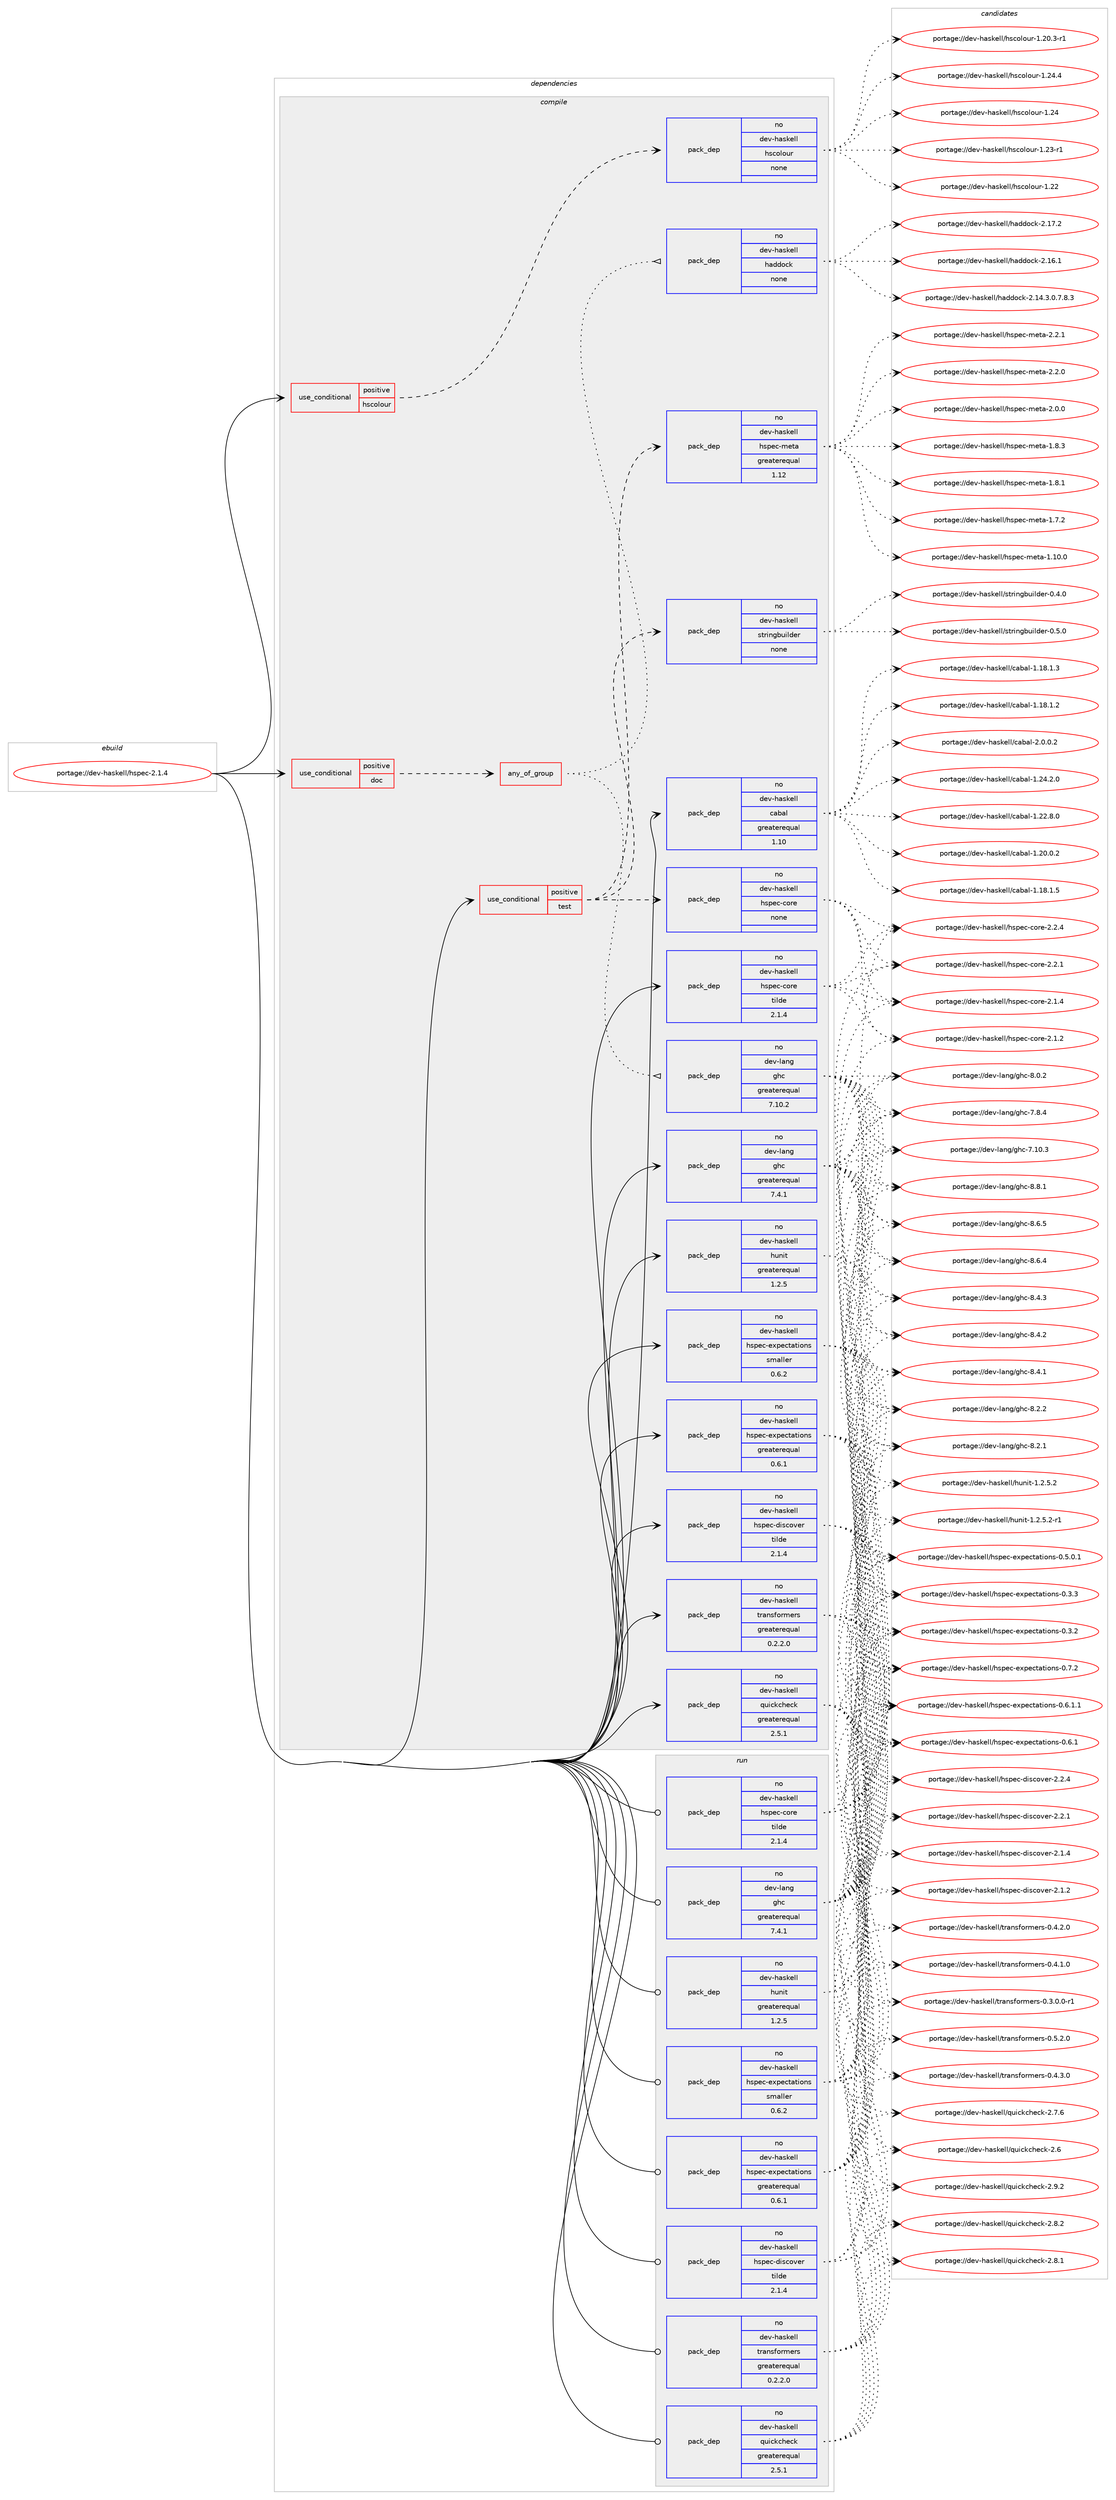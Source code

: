 digraph prolog {

# *************
# Graph options
# *************

newrank=true;
concentrate=true;
compound=true;
graph [rankdir=LR,fontname=Helvetica,fontsize=10,ranksep=1.5];#, ranksep=2.5, nodesep=0.2];
edge  [arrowhead=vee];
node  [fontname=Helvetica,fontsize=10];

# **********
# The ebuild
# **********

subgraph cluster_leftcol {
color=gray;
label=<<i>ebuild</i>>;
id [label="portage://dev-haskell/hspec-2.1.4", color=red, width=4, href="../dev-haskell/hspec-2.1.4.svg"];
}

# ****************
# The dependencies
# ****************

subgraph cluster_midcol {
color=gray;
label=<<i>dependencies</i>>;
subgraph cluster_compile {
fillcolor="#eeeeee";
style=filled;
label=<<i>compile</i>>;
subgraph cond133394 {
dependency558023 [label=<<TABLE BORDER="0" CELLBORDER="1" CELLSPACING="0" CELLPADDING="4"><TR><TD ROWSPAN="3" CELLPADDING="10">use_conditional</TD></TR><TR><TD>positive</TD></TR><TR><TD>doc</TD></TR></TABLE>>, shape=none, color=red];
subgraph any6266 {
dependency558024 [label=<<TABLE BORDER="0" CELLBORDER="1" CELLSPACING="0" CELLPADDING="4"><TR><TD CELLPADDING="10">any_of_group</TD></TR></TABLE>>, shape=none, color=red];subgraph pack418126 {
dependency558025 [label=<<TABLE BORDER="0" CELLBORDER="1" CELLSPACING="0" CELLPADDING="4" WIDTH="220"><TR><TD ROWSPAN="6" CELLPADDING="30">pack_dep</TD></TR><TR><TD WIDTH="110">no</TD></TR><TR><TD>dev-haskell</TD></TR><TR><TD>haddock</TD></TR><TR><TD>none</TD></TR><TR><TD></TD></TR></TABLE>>, shape=none, color=blue];
}
dependency558024:e -> dependency558025:w [weight=20,style="dotted",arrowhead="oinv"];
subgraph pack418127 {
dependency558026 [label=<<TABLE BORDER="0" CELLBORDER="1" CELLSPACING="0" CELLPADDING="4" WIDTH="220"><TR><TD ROWSPAN="6" CELLPADDING="30">pack_dep</TD></TR><TR><TD WIDTH="110">no</TD></TR><TR><TD>dev-lang</TD></TR><TR><TD>ghc</TD></TR><TR><TD>greaterequal</TD></TR><TR><TD>7.10.2</TD></TR></TABLE>>, shape=none, color=blue];
}
dependency558024:e -> dependency558026:w [weight=20,style="dotted",arrowhead="oinv"];
}
dependency558023:e -> dependency558024:w [weight=20,style="dashed",arrowhead="vee"];
}
id:e -> dependency558023:w [weight=20,style="solid",arrowhead="vee"];
subgraph cond133395 {
dependency558027 [label=<<TABLE BORDER="0" CELLBORDER="1" CELLSPACING="0" CELLPADDING="4"><TR><TD ROWSPAN="3" CELLPADDING="10">use_conditional</TD></TR><TR><TD>positive</TD></TR><TR><TD>hscolour</TD></TR></TABLE>>, shape=none, color=red];
subgraph pack418128 {
dependency558028 [label=<<TABLE BORDER="0" CELLBORDER="1" CELLSPACING="0" CELLPADDING="4" WIDTH="220"><TR><TD ROWSPAN="6" CELLPADDING="30">pack_dep</TD></TR><TR><TD WIDTH="110">no</TD></TR><TR><TD>dev-haskell</TD></TR><TR><TD>hscolour</TD></TR><TR><TD>none</TD></TR><TR><TD></TD></TR></TABLE>>, shape=none, color=blue];
}
dependency558027:e -> dependency558028:w [weight=20,style="dashed",arrowhead="vee"];
}
id:e -> dependency558027:w [weight=20,style="solid",arrowhead="vee"];
subgraph cond133396 {
dependency558029 [label=<<TABLE BORDER="0" CELLBORDER="1" CELLSPACING="0" CELLPADDING="4"><TR><TD ROWSPAN="3" CELLPADDING="10">use_conditional</TD></TR><TR><TD>positive</TD></TR><TR><TD>test</TD></TR></TABLE>>, shape=none, color=red];
subgraph pack418129 {
dependency558030 [label=<<TABLE BORDER="0" CELLBORDER="1" CELLSPACING="0" CELLPADDING="4" WIDTH="220"><TR><TD ROWSPAN="6" CELLPADDING="30">pack_dep</TD></TR><TR><TD WIDTH="110">no</TD></TR><TR><TD>dev-haskell</TD></TR><TR><TD>hspec-core</TD></TR><TR><TD>none</TD></TR><TR><TD></TD></TR></TABLE>>, shape=none, color=blue];
}
dependency558029:e -> dependency558030:w [weight=20,style="dashed",arrowhead="vee"];
subgraph pack418130 {
dependency558031 [label=<<TABLE BORDER="0" CELLBORDER="1" CELLSPACING="0" CELLPADDING="4" WIDTH="220"><TR><TD ROWSPAN="6" CELLPADDING="30">pack_dep</TD></TR><TR><TD WIDTH="110">no</TD></TR><TR><TD>dev-haskell</TD></TR><TR><TD>hspec-meta</TD></TR><TR><TD>greaterequal</TD></TR><TR><TD>1.12</TD></TR></TABLE>>, shape=none, color=blue];
}
dependency558029:e -> dependency558031:w [weight=20,style="dashed",arrowhead="vee"];
subgraph pack418131 {
dependency558032 [label=<<TABLE BORDER="0" CELLBORDER="1" CELLSPACING="0" CELLPADDING="4" WIDTH="220"><TR><TD ROWSPAN="6" CELLPADDING="30">pack_dep</TD></TR><TR><TD WIDTH="110">no</TD></TR><TR><TD>dev-haskell</TD></TR><TR><TD>stringbuilder</TD></TR><TR><TD>none</TD></TR><TR><TD></TD></TR></TABLE>>, shape=none, color=blue];
}
dependency558029:e -> dependency558032:w [weight=20,style="dashed",arrowhead="vee"];
}
id:e -> dependency558029:w [weight=20,style="solid",arrowhead="vee"];
subgraph pack418132 {
dependency558033 [label=<<TABLE BORDER="0" CELLBORDER="1" CELLSPACING="0" CELLPADDING="4" WIDTH="220"><TR><TD ROWSPAN="6" CELLPADDING="30">pack_dep</TD></TR><TR><TD WIDTH="110">no</TD></TR><TR><TD>dev-haskell</TD></TR><TR><TD>cabal</TD></TR><TR><TD>greaterequal</TD></TR><TR><TD>1.10</TD></TR></TABLE>>, shape=none, color=blue];
}
id:e -> dependency558033:w [weight=20,style="solid",arrowhead="vee"];
subgraph pack418133 {
dependency558034 [label=<<TABLE BORDER="0" CELLBORDER="1" CELLSPACING="0" CELLPADDING="4" WIDTH="220"><TR><TD ROWSPAN="6" CELLPADDING="30">pack_dep</TD></TR><TR><TD WIDTH="110">no</TD></TR><TR><TD>dev-haskell</TD></TR><TR><TD>hspec-core</TD></TR><TR><TD>tilde</TD></TR><TR><TD>2.1.4</TD></TR></TABLE>>, shape=none, color=blue];
}
id:e -> dependency558034:w [weight=20,style="solid",arrowhead="vee"];
subgraph pack418134 {
dependency558035 [label=<<TABLE BORDER="0" CELLBORDER="1" CELLSPACING="0" CELLPADDING="4" WIDTH="220"><TR><TD ROWSPAN="6" CELLPADDING="30">pack_dep</TD></TR><TR><TD WIDTH="110">no</TD></TR><TR><TD>dev-haskell</TD></TR><TR><TD>hspec-discover</TD></TR><TR><TD>tilde</TD></TR><TR><TD>2.1.4</TD></TR></TABLE>>, shape=none, color=blue];
}
id:e -> dependency558035:w [weight=20,style="solid",arrowhead="vee"];
subgraph pack418135 {
dependency558036 [label=<<TABLE BORDER="0" CELLBORDER="1" CELLSPACING="0" CELLPADDING="4" WIDTH="220"><TR><TD ROWSPAN="6" CELLPADDING="30">pack_dep</TD></TR><TR><TD WIDTH="110">no</TD></TR><TR><TD>dev-haskell</TD></TR><TR><TD>hspec-expectations</TD></TR><TR><TD>greaterequal</TD></TR><TR><TD>0.6.1</TD></TR></TABLE>>, shape=none, color=blue];
}
id:e -> dependency558036:w [weight=20,style="solid",arrowhead="vee"];
subgraph pack418136 {
dependency558037 [label=<<TABLE BORDER="0" CELLBORDER="1" CELLSPACING="0" CELLPADDING="4" WIDTH="220"><TR><TD ROWSPAN="6" CELLPADDING="30">pack_dep</TD></TR><TR><TD WIDTH="110">no</TD></TR><TR><TD>dev-haskell</TD></TR><TR><TD>hspec-expectations</TD></TR><TR><TD>smaller</TD></TR><TR><TD>0.6.2</TD></TR></TABLE>>, shape=none, color=blue];
}
id:e -> dependency558037:w [weight=20,style="solid",arrowhead="vee"];
subgraph pack418137 {
dependency558038 [label=<<TABLE BORDER="0" CELLBORDER="1" CELLSPACING="0" CELLPADDING="4" WIDTH="220"><TR><TD ROWSPAN="6" CELLPADDING="30">pack_dep</TD></TR><TR><TD WIDTH="110">no</TD></TR><TR><TD>dev-haskell</TD></TR><TR><TD>hunit</TD></TR><TR><TD>greaterequal</TD></TR><TR><TD>1.2.5</TD></TR></TABLE>>, shape=none, color=blue];
}
id:e -> dependency558038:w [weight=20,style="solid",arrowhead="vee"];
subgraph pack418138 {
dependency558039 [label=<<TABLE BORDER="0" CELLBORDER="1" CELLSPACING="0" CELLPADDING="4" WIDTH="220"><TR><TD ROWSPAN="6" CELLPADDING="30">pack_dep</TD></TR><TR><TD WIDTH="110">no</TD></TR><TR><TD>dev-haskell</TD></TR><TR><TD>quickcheck</TD></TR><TR><TD>greaterequal</TD></TR><TR><TD>2.5.1</TD></TR></TABLE>>, shape=none, color=blue];
}
id:e -> dependency558039:w [weight=20,style="solid",arrowhead="vee"];
subgraph pack418139 {
dependency558040 [label=<<TABLE BORDER="0" CELLBORDER="1" CELLSPACING="0" CELLPADDING="4" WIDTH="220"><TR><TD ROWSPAN="6" CELLPADDING="30">pack_dep</TD></TR><TR><TD WIDTH="110">no</TD></TR><TR><TD>dev-haskell</TD></TR><TR><TD>transformers</TD></TR><TR><TD>greaterequal</TD></TR><TR><TD>0.2.2.0</TD></TR></TABLE>>, shape=none, color=blue];
}
id:e -> dependency558040:w [weight=20,style="solid",arrowhead="vee"];
subgraph pack418140 {
dependency558041 [label=<<TABLE BORDER="0" CELLBORDER="1" CELLSPACING="0" CELLPADDING="4" WIDTH="220"><TR><TD ROWSPAN="6" CELLPADDING="30">pack_dep</TD></TR><TR><TD WIDTH="110">no</TD></TR><TR><TD>dev-lang</TD></TR><TR><TD>ghc</TD></TR><TR><TD>greaterequal</TD></TR><TR><TD>7.4.1</TD></TR></TABLE>>, shape=none, color=blue];
}
id:e -> dependency558041:w [weight=20,style="solid",arrowhead="vee"];
}
subgraph cluster_compileandrun {
fillcolor="#eeeeee";
style=filled;
label=<<i>compile and run</i>>;
}
subgraph cluster_run {
fillcolor="#eeeeee";
style=filled;
label=<<i>run</i>>;
subgraph pack418141 {
dependency558042 [label=<<TABLE BORDER="0" CELLBORDER="1" CELLSPACING="0" CELLPADDING="4" WIDTH="220"><TR><TD ROWSPAN="6" CELLPADDING="30">pack_dep</TD></TR><TR><TD WIDTH="110">no</TD></TR><TR><TD>dev-haskell</TD></TR><TR><TD>hspec-core</TD></TR><TR><TD>tilde</TD></TR><TR><TD>2.1.4</TD></TR></TABLE>>, shape=none, color=blue];
}
id:e -> dependency558042:w [weight=20,style="solid",arrowhead="odot"];
subgraph pack418142 {
dependency558043 [label=<<TABLE BORDER="0" CELLBORDER="1" CELLSPACING="0" CELLPADDING="4" WIDTH="220"><TR><TD ROWSPAN="6" CELLPADDING="30">pack_dep</TD></TR><TR><TD WIDTH="110">no</TD></TR><TR><TD>dev-haskell</TD></TR><TR><TD>hspec-discover</TD></TR><TR><TD>tilde</TD></TR><TR><TD>2.1.4</TD></TR></TABLE>>, shape=none, color=blue];
}
id:e -> dependency558043:w [weight=20,style="solid",arrowhead="odot"];
subgraph pack418143 {
dependency558044 [label=<<TABLE BORDER="0" CELLBORDER="1" CELLSPACING="0" CELLPADDING="4" WIDTH="220"><TR><TD ROWSPAN="6" CELLPADDING="30">pack_dep</TD></TR><TR><TD WIDTH="110">no</TD></TR><TR><TD>dev-haskell</TD></TR><TR><TD>hspec-expectations</TD></TR><TR><TD>greaterequal</TD></TR><TR><TD>0.6.1</TD></TR></TABLE>>, shape=none, color=blue];
}
id:e -> dependency558044:w [weight=20,style="solid",arrowhead="odot"];
subgraph pack418144 {
dependency558045 [label=<<TABLE BORDER="0" CELLBORDER="1" CELLSPACING="0" CELLPADDING="4" WIDTH="220"><TR><TD ROWSPAN="6" CELLPADDING="30">pack_dep</TD></TR><TR><TD WIDTH="110">no</TD></TR><TR><TD>dev-haskell</TD></TR><TR><TD>hspec-expectations</TD></TR><TR><TD>smaller</TD></TR><TR><TD>0.6.2</TD></TR></TABLE>>, shape=none, color=blue];
}
id:e -> dependency558045:w [weight=20,style="solid",arrowhead="odot"];
subgraph pack418145 {
dependency558046 [label=<<TABLE BORDER="0" CELLBORDER="1" CELLSPACING="0" CELLPADDING="4" WIDTH="220"><TR><TD ROWSPAN="6" CELLPADDING="30">pack_dep</TD></TR><TR><TD WIDTH="110">no</TD></TR><TR><TD>dev-haskell</TD></TR><TR><TD>hunit</TD></TR><TR><TD>greaterequal</TD></TR><TR><TD>1.2.5</TD></TR></TABLE>>, shape=none, color=blue];
}
id:e -> dependency558046:w [weight=20,style="solid",arrowhead="odot"];
subgraph pack418146 {
dependency558047 [label=<<TABLE BORDER="0" CELLBORDER="1" CELLSPACING="0" CELLPADDING="4" WIDTH="220"><TR><TD ROWSPAN="6" CELLPADDING="30">pack_dep</TD></TR><TR><TD WIDTH="110">no</TD></TR><TR><TD>dev-haskell</TD></TR><TR><TD>quickcheck</TD></TR><TR><TD>greaterequal</TD></TR><TR><TD>2.5.1</TD></TR></TABLE>>, shape=none, color=blue];
}
id:e -> dependency558047:w [weight=20,style="solid",arrowhead="odot"];
subgraph pack418147 {
dependency558048 [label=<<TABLE BORDER="0" CELLBORDER="1" CELLSPACING="0" CELLPADDING="4" WIDTH="220"><TR><TD ROWSPAN="6" CELLPADDING="30">pack_dep</TD></TR><TR><TD WIDTH="110">no</TD></TR><TR><TD>dev-haskell</TD></TR><TR><TD>transformers</TD></TR><TR><TD>greaterequal</TD></TR><TR><TD>0.2.2.0</TD></TR></TABLE>>, shape=none, color=blue];
}
id:e -> dependency558048:w [weight=20,style="solid",arrowhead="odot"];
subgraph pack418148 {
dependency558049 [label=<<TABLE BORDER="0" CELLBORDER="1" CELLSPACING="0" CELLPADDING="4" WIDTH="220"><TR><TD ROWSPAN="6" CELLPADDING="30">pack_dep</TD></TR><TR><TD WIDTH="110">no</TD></TR><TR><TD>dev-lang</TD></TR><TR><TD>ghc</TD></TR><TR><TD>greaterequal</TD></TR><TR><TD>7.4.1</TD></TR></TABLE>>, shape=none, color=blue];
}
id:e -> dependency558049:w [weight=20,style="solid",arrowhead="odot"];
}
}

# **************
# The candidates
# **************

subgraph cluster_choices {
rank=same;
color=gray;
label=<<i>candidates</i>>;

subgraph choice418126 {
color=black;
nodesep=1;
choice100101118451049711510710110810847104971001001119910745504649554650 [label="portage://dev-haskell/haddock-2.17.2", color=red, width=4,href="../dev-haskell/haddock-2.17.2.svg"];
choice100101118451049711510710110810847104971001001119910745504649544649 [label="portage://dev-haskell/haddock-2.16.1", color=red, width=4,href="../dev-haskell/haddock-2.16.1.svg"];
choice1001011184510497115107101108108471049710010011199107455046495246514648465546564651 [label="portage://dev-haskell/haddock-2.14.3.0.7.8.3", color=red, width=4,href="../dev-haskell/haddock-2.14.3.0.7.8.3.svg"];
dependency558025:e -> choice100101118451049711510710110810847104971001001119910745504649554650:w [style=dotted,weight="100"];
dependency558025:e -> choice100101118451049711510710110810847104971001001119910745504649544649:w [style=dotted,weight="100"];
dependency558025:e -> choice1001011184510497115107101108108471049710010011199107455046495246514648465546564651:w [style=dotted,weight="100"];
}
subgraph choice418127 {
color=black;
nodesep=1;
choice10010111845108971101034710310499455646564649 [label="portage://dev-lang/ghc-8.8.1", color=red, width=4,href="../dev-lang/ghc-8.8.1.svg"];
choice10010111845108971101034710310499455646544653 [label="portage://dev-lang/ghc-8.6.5", color=red, width=4,href="../dev-lang/ghc-8.6.5.svg"];
choice10010111845108971101034710310499455646544652 [label="portage://dev-lang/ghc-8.6.4", color=red, width=4,href="../dev-lang/ghc-8.6.4.svg"];
choice10010111845108971101034710310499455646524651 [label="portage://dev-lang/ghc-8.4.3", color=red, width=4,href="../dev-lang/ghc-8.4.3.svg"];
choice10010111845108971101034710310499455646524650 [label="portage://dev-lang/ghc-8.4.2", color=red, width=4,href="../dev-lang/ghc-8.4.2.svg"];
choice10010111845108971101034710310499455646524649 [label="portage://dev-lang/ghc-8.4.1", color=red, width=4,href="../dev-lang/ghc-8.4.1.svg"];
choice10010111845108971101034710310499455646504650 [label="portage://dev-lang/ghc-8.2.2", color=red, width=4,href="../dev-lang/ghc-8.2.2.svg"];
choice10010111845108971101034710310499455646504649 [label="portage://dev-lang/ghc-8.2.1", color=red, width=4,href="../dev-lang/ghc-8.2.1.svg"];
choice10010111845108971101034710310499455646484650 [label="portage://dev-lang/ghc-8.0.2", color=red, width=4,href="../dev-lang/ghc-8.0.2.svg"];
choice10010111845108971101034710310499455546564652 [label="portage://dev-lang/ghc-7.8.4", color=red, width=4,href="../dev-lang/ghc-7.8.4.svg"];
choice1001011184510897110103471031049945554649484651 [label="portage://dev-lang/ghc-7.10.3", color=red, width=4,href="../dev-lang/ghc-7.10.3.svg"];
dependency558026:e -> choice10010111845108971101034710310499455646564649:w [style=dotted,weight="100"];
dependency558026:e -> choice10010111845108971101034710310499455646544653:w [style=dotted,weight="100"];
dependency558026:e -> choice10010111845108971101034710310499455646544652:w [style=dotted,weight="100"];
dependency558026:e -> choice10010111845108971101034710310499455646524651:w [style=dotted,weight="100"];
dependency558026:e -> choice10010111845108971101034710310499455646524650:w [style=dotted,weight="100"];
dependency558026:e -> choice10010111845108971101034710310499455646524649:w [style=dotted,weight="100"];
dependency558026:e -> choice10010111845108971101034710310499455646504650:w [style=dotted,weight="100"];
dependency558026:e -> choice10010111845108971101034710310499455646504649:w [style=dotted,weight="100"];
dependency558026:e -> choice10010111845108971101034710310499455646484650:w [style=dotted,weight="100"];
dependency558026:e -> choice10010111845108971101034710310499455546564652:w [style=dotted,weight="100"];
dependency558026:e -> choice1001011184510897110103471031049945554649484651:w [style=dotted,weight="100"];
}
subgraph choice418128 {
color=black;
nodesep=1;
choice1001011184510497115107101108108471041159911110811111711445494650524652 [label="portage://dev-haskell/hscolour-1.24.4", color=red, width=4,href="../dev-haskell/hscolour-1.24.4.svg"];
choice100101118451049711510710110810847104115991111081111171144549465052 [label="portage://dev-haskell/hscolour-1.24", color=red, width=4,href="../dev-haskell/hscolour-1.24.svg"];
choice1001011184510497115107101108108471041159911110811111711445494650514511449 [label="portage://dev-haskell/hscolour-1.23-r1", color=red, width=4,href="../dev-haskell/hscolour-1.23-r1.svg"];
choice100101118451049711510710110810847104115991111081111171144549465050 [label="portage://dev-haskell/hscolour-1.22", color=red, width=4,href="../dev-haskell/hscolour-1.22.svg"];
choice10010111845104971151071011081084710411599111108111117114454946504846514511449 [label="portage://dev-haskell/hscolour-1.20.3-r1", color=red, width=4,href="../dev-haskell/hscolour-1.20.3-r1.svg"];
dependency558028:e -> choice1001011184510497115107101108108471041159911110811111711445494650524652:w [style=dotted,weight="100"];
dependency558028:e -> choice100101118451049711510710110810847104115991111081111171144549465052:w [style=dotted,weight="100"];
dependency558028:e -> choice1001011184510497115107101108108471041159911110811111711445494650514511449:w [style=dotted,weight="100"];
dependency558028:e -> choice100101118451049711510710110810847104115991111081111171144549465050:w [style=dotted,weight="100"];
dependency558028:e -> choice10010111845104971151071011081084710411599111108111117114454946504846514511449:w [style=dotted,weight="100"];
}
subgraph choice418129 {
color=black;
nodesep=1;
choice100101118451049711510710110810847104115112101994599111114101455046504652 [label="portage://dev-haskell/hspec-core-2.2.4", color=red, width=4,href="../dev-haskell/hspec-core-2.2.4.svg"];
choice100101118451049711510710110810847104115112101994599111114101455046504649 [label="portage://dev-haskell/hspec-core-2.2.1", color=red, width=4,href="../dev-haskell/hspec-core-2.2.1.svg"];
choice100101118451049711510710110810847104115112101994599111114101455046494652 [label="portage://dev-haskell/hspec-core-2.1.4", color=red, width=4,href="../dev-haskell/hspec-core-2.1.4.svg"];
choice100101118451049711510710110810847104115112101994599111114101455046494650 [label="portage://dev-haskell/hspec-core-2.1.2", color=red, width=4,href="../dev-haskell/hspec-core-2.1.2.svg"];
dependency558030:e -> choice100101118451049711510710110810847104115112101994599111114101455046504652:w [style=dotted,weight="100"];
dependency558030:e -> choice100101118451049711510710110810847104115112101994599111114101455046504649:w [style=dotted,weight="100"];
dependency558030:e -> choice100101118451049711510710110810847104115112101994599111114101455046494652:w [style=dotted,weight="100"];
dependency558030:e -> choice100101118451049711510710110810847104115112101994599111114101455046494650:w [style=dotted,weight="100"];
}
subgraph choice418130 {
color=black;
nodesep=1;
choice100101118451049711510710110810847104115112101994510910111697455046504649 [label="portage://dev-haskell/hspec-meta-2.2.1", color=red, width=4,href="../dev-haskell/hspec-meta-2.2.1.svg"];
choice100101118451049711510710110810847104115112101994510910111697455046504648 [label="portage://dev-haskell/hspec-meta-2.2.0", color=red, width=4,href="../dev-haskell/hspec-meta-2.2.0.svg"];
choice100101118451049711510710110810847104115112101994510910111697455046484648 [label="portage://dev-haskell/hspec-meta-2.0.0", color=red, width=4,href="../dev-haskell/hspec-meta-2.0.0.svg"];
choice100101118451049711510710110810847104115112101994510910111697454946564651 [label="portage://dev-haskell/hspec-meta-1.8.3", color=red, width=4,href="../dev-haskell/hspec-meta-1.8.3.svg"];
choice100101118451049711510710110810847104115112101994510910111697454946564649 [label="portage://dev-haskell/hspec-meta-1.8.1", color=red, width=4,href="../dev-haskell/hspec-meta-1.8.1.svg"];
choice100101118451049711510710110810847104115112101994510910111697454946554650 [label="portage://dev-haskell/hspec-meta-1.7.2", color=red, width=4,href="../dev-haskell/hspec-meta-1.7.2.svg"];
choice10010111845104971151071011081084710411511210199451091011169745494649484648 [label="portage://dev-haskell/hspec-meta-1.10.0", color=red, width=4,href="../dev-haskell/hspec-meta-1.10.0.svg"];
dependency558031:e -> choice100101118451049711510710110810847104115112101994510910111697455046504649:w [style=dotted,weight="100"];
dependency558031:e -> choice100101118451049711510710110810847104115112101994510910111697455046504648:w [style=dotted,weight="100"];
dependency558031:e -> choice100101118451049711510710110810847104115112101994510910111697455046484648:w [style=dotted,weight="100"];
dependency558031:e -> choice100101118451049711510710110810847104115112101994510910111697454946564651:w [style=dotted,weight="100"];
dependency558031:e -> choice100101118451049711510710110810847104115112101994510910111697454946564649:w [style=dotted,weight="100"];
dependency558031:e -> choice100101118451049711510710110810847104115112101994510910111697454946554650:w [style=dotted,weight="100"];
dependency558031:e -> choice10010111845104971151071011081084710411511210199451091011169745494649484648:w [style=dotted,weight="100"];
}
subgraph choice418131 {
color=black;
nodesep=1;
choice10010111845104971151071011081084711511611410511010398117105108100101114454846534648 [label="portage://dev-haskell/stringbuilder-0.5.0", color=red, width=4,href="../dev-haskell/stringbuilder-0.5.0.svg"];
choice10010111845104971151071011081084711511611410511010398117105108100101114454846524648 [label="portage://dev-haskell/stringbuilder-0.4.0", color=red, width=4,href="../dev-haskell/stringbuilder-0.4.0.svg"];
dependency558032:e -> choice10010111845104971151071011081084711511611410511010398117105108100101114454846534648:w [style=dotted,weight="100"];
dependency558032:e -> choice10010111845104971151071011081084711511611410511010398117105108100101114454846524648:w [style=dotted,weight="100"];
}
subgraph choice418132 {
color=black;
nodesep=1;
choice100101118451049711510710110810847999798971084550464846484650 [label="portage://dev-haskell/cabal-2.0.0.2", color=red, width=4,href="../dev-haskell/cabal-2.0.0.2.svg"];
choice10010111845104971151071011081084799979897108454946505246504648 [label="portage://dev-haskell/cabal-1.24.2.0", color=red, width=4,href="../dev-haskell/cabal-1.24.2.0.svg"];
choice10010111845104971151071011081084799979897108454946505046564648 [label="portage://dev-haskell/cabal-1.22.8.0", color=red, width=4,href="../dev-haskell/cabal-1.22.8.0.svg"];
choice10010111845104971151071011081084799979897108454946504846484650 [label="portage://dev-haskell/cabal-1.20.0.2", color=red, width=4,href="../dev-haskell/cabal-1.20.0.2.svg"];
choice10010111845104971151071011081084799979897108454946495646494653 [label="portage://dev-haskell/cabal-1.18.1.5", color=red, width=4,href="../dev-haskell/cabal-1.18.1.5.svg"];
choice10010111845104971151071011081084799979897108454946495646494651 [label="portage://dev-haskell/cabal-1.18.1.3", color=red, width=4,href="../dev-haskell/cabal-1.18.1.3.svg"];
choice10010111845104971151071011081084799979897108454946495646494650 [label="portage://dev-haskell/cabal-1.18.1.2", color=red, width=4,href="../dev-haskell/cabal-1.18.1.2.svg"];
dependency558033:e -> choice100101118451049711510710110810847999798971084550464846484650:w [style=dotted,weight="100"];
dependency558033:e -> choice10010111845104971151071011081084799979897108454946505246504648:w [style=dotted,weight="100"];
dependency558033:e -> choice10010111845104971151071011081084799979897108454946505046564648:w [style=dotted,weight="100"];
dependency558033:e -> choice10010111845104971151071011081084799979897108454946504846484650:w [style=dotted,weight="100"];
dependency558033:e -> choice10010111845104971151071011081084799979897108454946495646494653:w [style=dotted,weight="100"];
dependency558033:e -> choice10010111845104971151071011081084799979897108454946495646494651:w [style=dotted,weight="100"];
dependency558033:e -> choice10010111845104971151071011081084799979897108454946495646494650:w [style=dotted,weight="100"];
}
subgraph choice418133 {
color=black;
nodesep=1;
choice100101118451049711510710110810847104115112101994599111114101455046504652 [label="portage://dev-haskell/hspec-core-2.2.4", color=red, width=4,href="../dev-haskell/hspec-core-2.2.4.svg"];
choice100101118451049711510710110810847104115112101994599111114101455046504649 [label="portage://dev-haskell/hspec-core-2.2.1", color=red, width=4,href="../dev-haskell/hspec-core-2.2.1.svg"];
choice100101118451049711510710110810847104115112101994599111114101455046494652 [label="portage://dev-haskell/hspec-core-2.1.4", color=red, width=4,href="../dev-haskell/hspec-core-2.1.4.svg"];
choice100101118451049711510710110810847104115112101994599111114101455046494650 [label="portage://dev-haskell/hspec-core-2.1.2", color=red, width=4,href="../dev-haskell/hspec-core-2.1.2.svg"];
dependency558034:e -> choice100101118451049711510710110810847104115112101994599111114101455046504652:w [style=dotted,weight="100"];
dependency558034:e -> choice100101118451049711510710110810847104115112101994599111114101455046504649:w [style=dotted,weight="100"];
dependency558034:e -> choice100101118451049711510710110810847104115112101994599111114101455046494652:w [style=dotted,weight="100"];
dependency558034:e -> choice100101118451049711510710110810847104115112101994599111114101455046494650:w [style=dotted,weight="100"];
}
subgraph choice418134 {
color=black;
nodesep=1;
choice100101118451049711510710110810847104115112101994510010511599111118101114455046504652 [label="portage://dev-haskell/hspec-discover-2.2.4", color=red, width=4,href="../dev-haskell/hspec-discover-2.2.4.svg"];
choice100101118451049711510710110810847104115112101994510010511599111118101114455046504649 [label="portage://dev-haskell/hspec-discover-2.2.1", color=red, width=4,href="../dev-haskell/hspec-discover-2.2.1.svg"];
choice100101118451049711510710110810847104115112101994510010511599111118101114455046494652 [label="portage://dev-haskell/hspec-discover-2.1.4", color=red, width=4,href="../dev-haskell/hspec-discover-2.1.4.svg"];
choice100101118451049711510710110810847104115112101994510010511599111118101114455046494650 [label="portage://dev-haskell/hspec-discover-2.1.2", color=red, width=4,href="../dev-haskell/hspec-discover-2.1.2.svg"];
dependency558035:e -> choice100101118451049711510710110810847104115112101994510010511599111118101114455046504652:w [style=dotted,weight="100"];
dependency558035:e -> choice100101118451049711510710110810847104115112101994510010511599111118101114455046504649:w [style=dotted,weight="100"];
dependency558035:e -> choice100101118451049711510710110810847104115112101994510010511599111118101114455046494652:w [style=dotted,weight="100"];
dependency558035:e -> choice100101118451049711510710110810847104115112101994510010511599111118101114455046494650:w [style=dotted,weight="100"];
}
subgraph choice418135 {
color=black;
nodesep=1;
choice10010111845104971151071011081084710411511210199451011201121019911697116105111110115454846554650 [label="portage://dev-haskell/hspec-expectations-0.7.2", color=red, width=4,href="../dev-haskell/hspec-expectations-0.7.2.svg"];
choice100101118451049711510710110810847104115112101994510112011210199116971161051111101154548465446494649 [label="portage://dev-haskell/hspec-expectations-0.6.1.1", color=red, width=4,href="../dev-haskell/hspec-expectations-0.6.1.1.svg"];
choice10010111845104971151071011081084710411511210199451011201121019911697116105111110115454846544649 [label="portage://dev-haskell/hspec-expectations-0.6.1", color=red, width=4,href="../dev-haskell/hspec-expectations-0.6.1.svg"];
choice100101118451049711510710110810847104115112101994510112011210199116971161051111101154548465346484649 [label="portage://dev-haskell/hspec-expectations-0.5.0.1", color=red, width=4,href="../dev-haskell/hspec-expectations-0.5.0.1.svg"];
choice10010111845104971151071011081084710411511210199451011201121019911697116105111110115454846514651 [label="portage://dev-haskell/hspec-expectations-0.3.3", color=red, width=4,href="../dev-haskell/hspec-expectations-0.3.3.svg"];
choice10010111845104971151071011081084710411511210199451011201121019911697116105111110115454846514650 [label="portage://dev-haskell/hspec-expectations-0.3.2", color=red, width=4,href="../dev-haskell/hspec-expectations-0.3.2.svg"];
dependency558036:e -> choice10010111845104971151071011081084710411511210199451011201121019911697116105111110115454846554650:w [style=dotted,weight="100"];
dependency558036:e -> choice100101118451049711510710110810847104115112101994510112011210199116971161051111101154548465446494649:w [style=dotted,weight="100"];
dependency558036:e -> choice10010111845104971151071011081084710411511210199451011201121019911697116105111110115454846544649:w [style=dotted,weight="100"];
dependency558036:e -> choice100101118451049711510710110810847104115112101994510112011210199116971161051111101154548465346484649:w [style=dotted,weight="100"];
dependency558036:e -> choice10010111845104971151071011081084710411511210199451011201121019911697116105111110115454846514651:w [style=dotted,weight="100"];
dependency558036:e -> choice10010111845104971151071011081084710411511210199451011201121019911697116105111110115454846514650:w [style=dotted,weight="100"];
}
subgraph choice418136 {
color=black;
nodesep=1;
choice10010111845104971151071011081084710411511210199451011201121019911697116105111110115454846554650 [label="portage://dev-haskell/hspec-expectations-0.7.2", color=red, width=4,href="../dev-haskell/hspec-expectations-0.7.2.svg"];
choice100101118451049711510710110810847104115112101994510112011210199116971161051111101154548465446494649 [label="portage://dev-haskell/hspec-expectations-0.6.1.1", color=red, width=4,href="../dev-haskell/hspec-expectations-0.6.1.1.svg"];
choice10010111845104971151071011081084710411511210199451011201121019911697116105111110115454846544649 [label="portage://dev-haskell/hspec-expectations-0.6.1", color=red, width=4,href="../dev-haskell/hspec-expectations-0.6.1.svg"];
choice100101118451049711510710110810847104115112101994510112011210199116971161051111101154548465346484649 [label="portage://dev-haskell/hspec-expectations-0.5.0.1", color=red, width=4,href="../dev-haskell/hspec-expectations-0.5.0.1.svg"];
choice10010111845104971151071011081084710411511210199451011201121019911697116105111110115454846514651 [label="portage://dev-haskell/hspec-expectations-0.3.3", color=red, width=4,href="../dev-haskell/hspec-expectations-0.3.3.svg"];
choice10010111845104971151071011081084710411511210199451011201121019911697116105111110115454846514650 [label="portage://dev-haskell/hspec-expectations-0.3.2", color=red, width=4,href="../dev-haskell/hspec-expectations-0.3.2.svg"];
dependency558037:e -> choice10010111845104971151071011081084710411511210199451011201121019911697116105111110115454846554650:w [style=dotted,weight="100"];
dependency558037:e -> choice100101118451049711510710110810847104115112101994510112011210199116971161051111101154548465446494649:w [style=dotted,weight="100"];
dependency558037:e -> choice10010111845104971151071011081084710411511210199451011201121019911697116105111110115454846544649:w [style=dotted,weight="100"];
dependency558037:e -> choice100101118451049711510710110810847104115112101994510112011210199116971161051111101154548465346484649:w [style=dotted,weight="100"];
dependency558037:e -> choice10010111845104971151071011081084710411511210199451011201121019911697116105111110115454846514651:w [style=dotted,weight="100"];
dependency558037:e -> choice10010111845104971151071011081084710411511210199451011201121019911697116105111110115454846514650:w [style=dotted,weight="100"];
}
subgraph choice418137 {
color=black;
nodesep=1;
choice10010111845104971151071011081084710411711010511645494650465346504511449 [label="portage://dev-haskell/hunit-1.2.5.2-r1", color=red, width=4,href="../dev-haskell/hunit-1.2.5.2-r1.svg"];
choice1001011184510497115107101108108471041171101051164549465046534650 [label="portage://dev-haskell/hunit-1.2.5.2", color=red, width=4,href="../dev-haskell/hunit-1.2.5.2.svg"];
dependency558038:e -> choice10010111845104971151071011081084710411711010511645494650465346504511449:w [style=dotted,weight="100"];
dependency558038:e -> choice1001011184510497115107101108108471041171101051164549465046534650:w [style=dotted,weight="100"];
}
subgraph choice418138 {
color=black;
nodesep=1;
choice100101118451049711510710110810847113117105991079910410199107455046574650 [label="portage://dev-haskell/quickcheck-2.9.2", color=red, width=4,href="../dev-haskell/quickcheck-2.9.2.svg"];
choice100101118451049711510710110810847113117105991079910410199107455046564650 [label="portage://dev-haskell/quickcheck-2.8.2", color=red, width=4,href="../dev-haskell/quickcheck-2.8.2.svg"];
choice100101118451049711510710110810847113117105991079910410199107455046564649 [label="portage://dev-haskell/quickcheck-2.8.1", color=red, width=4,href="../dev-haskell/quickcheck-2.8.1.svg"];
choice100101118451049711510710110810847113117105991079910410199107455046554654 [label="portage://dev-haskell/quickcheck-2.7.6", color=red, width=4,href="../dev-haskell/quickcheck-2.7.6.svg"];
choice10010111845104971151071011081084711311710599107991041019910745504654 [label="portage://dev-haskell/quickcheck-2.6", color=red, width=4,href="../dev-haskell/quickcheck-2.6.svg"];
dependency558039:e -> choice100101118451049711510710110810847113117105991079910410199107455046574650:w [style=dotted,weight="100"];
dependency558039:e -> choice100101118451049711510710110810847113117105991079910410199107455046564650:w [style=dotted,weight="100"];
dependency558039:e -> choice100101118451049711510710110810847113117105991079910410199107455046564649:w [style=dotted,weight="100"];
dependency558039:e -> choice100101118451049711510710110810847113117105991079910410199107455046554654:w [style=dotted,weight="100"];
dependency558039:e -> choice10010111845104971151071011081084711311710599107991041019910745504654:w [style=dotted,weight="100"];
}
subgraph choice418139 {
color=black;
nodesep=1;
choice100101118451049711510710110810847116114971101151021111141091011141154548465346504648 [label="portage://dev-haskell/transformers-0.5.2.0", color=red, width=4,href="../dev-haskell/transformers-0.5.2.0.svg"];
choice100101118451049711510710110810847116114971101151021111141091011141154548465246514648 [label="portage://dev-haskell/transformers-0.4.3.0", color=red, width=4,href="../dev-haskell/transformers-0.4.3.0.svg"];
choice100101118451049711510710110810847116114971101151021111141091011141154548465246504648 [label="portage://dev-haskell/transformers-0.4.2.0", color=red, width=4,href="../dev-haskell/transformers-0.4.2.0.svg"];
choice100101118451049711510710110810847116114971101151021111141091011141154548465246494648 [label="portage://dev-haskell/transformers-0.4.1.0", color=red, width=4,href="../dev-haskell/transformers-0.4.1.0.svg"];
choice1001011184510497115107101108108471161149711011510211111410910111411545484651464846484511449 [label="portage://dev-haskell/transformers-0.3.0.0-r1", color=red, width=4,href="../dev-haskell/transformers-0.3.0.0-r1.svg"];
dependency558040:e -> choice100101118451049711510710110810847116114971101151021111141091011141154548465346504648:w [style=dotted,weight="100"];
dependency558040:e -> choice100101118451049711510710110810847116114971101151021111141091011141154548465246514648:w [style=dotted,weight="100"];
dependency558040:e -> choice100101118451049711510710110810847116114971101151021111141091011141154548465246504648:w [style=dotted,weight="100"];
dependency558040:e -> choice100101118451049711510710110810847116114971101151021111141091011141154548465246494648:w [style=dotted,weight="100"];
dependency558040:e -> choice1001011184510497115107101108108471161149711011510211111410910111411545484651464846484511449:w [style=dotted,weight="100"];
}
subgraph choice418140 {
color=black;
nodesep=1;
choice10010111845108971101034710310499455646564649 [label="portage://dev-lang/ghc-8.8.1", color=red, width=4,href="../dev-lang/ghc-8.8.1.svg"];
choice10010111845108971101034710310499455646544653 [label="portage://dev-lang/ghc-8.6.5", color=red, width=4,href="../dev-lang/ghc-8.6.5.svg"];
choice10010111845108971101034710310499455646544652 [label="portage://dev-lang/ghc-8.6.4", color=red, width=4,href="../dev-lang/ghc-8.6.4.svg"];
choice10010111845108971101034710310499455646524651 [label="portage://dev-lang/ghc-8.4.3", color=red, width=4,href="../dev-lang/ghc-8.4.3.svg"];
choice10010111845108971101034710310499455646524650 [label="portage://dev-lang/ghc-8.4.2", color=red, width=4,href="../dev-lang/ghc-8.4.2.svg"];
choice10010111845108971101034710310499455646524649 [label="portage://dev-lang/ghc-8.4.1", color=red, width=4,href="../dev-lang/ghc-8.4.1.svg"];
choice10010111845108971101034710310499455646504650 [label="portage://dev-lang/ghc-8.2.2", color=red, width=4,href="../dev-lang/ghc-8.2.2.svg"];
choice10010111845108971101034710310499455646504649 [label="portage://dev-lang/ghc-8.2.1", color=red, width=4,href="../dev-lang/ghc-8.2.1.svg"];
choice10010111845108971101034710310499455646484650 [label="portage://dev-lang/ghc-8.0.2", color=red, width=4,href="../dev-lang/ghc-8.0.2.svg"];
choice10010111845108971101034710310499455546564652 [label="portage://dev-lang/ghc-7.8.4", color=red, width=4,href="../dev-lang/ghc-7.8.4.svg"];
choice1001011184510897110103471031049945554649484651 [label="portage://dev-lang/ghc-7.10.3", color=red, width=4,href="../dev-lang/ghc-7.10.3.svg"];
dependency558041:e -> choice10010111845108971101034710310499455646564649:w [style=dotted,weight="100"];
dependency558041:e -> choice10010111845108971101034710310499455646544653:w [style=dotted,weight="100"];
dependency558041:e -> choice10010111845108971101034710310499455646544652:w [style=dotted,weight="100"];
dependency558041:e -> choice10010111845108971101034710310499455646524651:w [style=dotted,weight="100"];
dependency558041:e -> choice10010111845108971101034710310499455646524650:w [style=dotted,weight="100"];
dependency558041:e -> choice10010111845108971101034710310499455646524649:w [style=dotted,weight="100"];
dependency558041:e -> choice10010111845108971101034710310499455646504650:w [style=dotted,weight="100"];
dependency558041:e -> choice10010111845108971101034710310499455646504649:w [style=dotted,weight="100"];
dependency558041:e -> choice10010111845108971101034710310499455646484650:w [style=dotted,weight="100"];
dependency558041:e -> choice10010111845108971101034710310499455546564652:w [style=dotted,weight="100"];
dependency558041:e -> choice1001011184510897110103471031049945554649484651:w [style=dotted,weight="100"];
}
subgraph choice418141 {
color=black;
nodesep=1;
choice100101118451049711510710110810847104115112101994599111114101455046504652 [label="portage://dev-haskell/hspec-core-2.2.4", color=red, width=4,href="../dev-haskell/hspec-core-2.2.4.svg"];
choice100101118451049711510710110810847104115112101994599111114101455046504649 [label="portage://dev-haskell/hspec-core-2.2.1", color=red, width=4,href="../dev-haskell/hspec-core-2.2.1.svg"];
choice100101118451049711510710110810847104115112101994599111114101455046494652 [label="portage://dev-haskell/hspec-core-2.1.4", color=red, width=4,href="../dev-haskell/hspec-core-2.1.4.svg"];
choice100101118451049711510710110810847104115112101994599111114101455046494650 [label="portage://dev-haskell/hspec-core-2.1.2", color=red, width=4,href="../dev-haskell/hspec-core-2.1.2.svg"];
dependency558042:e -> choice100101118451049711510710110810847104115112101994599111114101455046504652:w [style=dotted,weight="100"];
dependency558042:e -> choice100101118451049711510710110810847104115112101994599111114101455046504649:w [style=dotted,weight="100"];
dependency558042:e -> choice100101118451049711510710110810847104115112101994599111114101455046494652:w [style=dotted,weight="100"];
dependency558042:e -> choice100101118451049711510710110810847104115112101994599111114101455046494650:w [style=dotted,weight="100"];
}
subgraph choice418142 {
color=black;
nodesep=1;
choice100101118451049711510710110810847104115112101994510010511599111118101114455046504652 [label="portage://dev-haskell/hspec-discover-2.2.4", color=red, width=4,href="../dev-haskell/hspec-discover-2.2.4.svg"];
choice100101118451049711510710110810847104115112101994510010511599111118101114455046504649 [label="portage://dev-haskell/hspec-discover-2.2.1", color=red, width=4,href="../dev-haskell/hspec-discover-2.2.1.svg"];
choice100101118451049711510710110810847104115112101994510010511599111118101114455046494652 [label="portage://dev-haskell/hspec-discover-2.1.4", color=red, width=4,href="../dev-haskell/hspec-discover-2.1.4.svg"];
choice100101118451049711510710110810847104115112101994510010511599111118101114455046494650 [label="portage://dev-haskell/hspec-discover-2.1.2", color=red, width=4,href="../dev-haskell/hspec-discover-2.1.2.svg"];
dependency558043:e -> choice100101118451049711510710110810847104115112101994510010511599111118101114455046504652:w [style=dotted,weight="100"];
dependency558043:e -> choice100101118451049711510710110810847104115112101994510010511599111118101114455046504649:w [style=dotted,weight="100"];
dependency558043:e -> choice100101118451049711510710110810847104115112101994510010511599111118101114455046494652:w [style=dotted,weight="100"];
dependency558043:e -> choice100101118451049711510710110810847104115112101994510010511599111118101114455046494650:w [style=dotted,weight="100"];
}
subgraph choice418143 {
color=black;
nodesep=1;
choice10010111845104971151071011081084710411511210199451011201121019911697116105111110115454846554650 [label="portage://dev-haskell/hspec-expectations-0.7.2", color=red, width=4,href="../dev-haskell/hspec-expectations-0.7.2.svg"];
choice100101118451049711510710110810847104115112101994510112011210199116971161051111101154548465446494649 [label="portage://dev-haskell/hspec-expectations-0.6.1.1", color=red, width=4,href="../dev-haskell/hspec-expectations-0.6.1.1.svg"];
choice10010111845104971151071011081084710411511210199451011201121019911697116105111110115454846544649 [label="portage://dev-haskell/hspec-expectations-0.6.1", color=red, width=4,href="../dev-haskell/hspec-expectations-0.6.1.svg"];
choice100101118451049711510710110810847104115112101994510112011210199116971161051111101154548465346484649 [label="portage://dev-haskell/hspec-expectations-0.5.0.1", color=red, width=4,href="../dev-haskell/hspec-expectations-0.5.0.1.svg"];
choice10010111845104971151071011081084710411511210199451011201121019911697116105111110115454846514651 [label="portage://dev-haskell/hspec-expectations-0.3.3", color=red, width=4,href="../dev-haskell/hspec-expectations-0.3.3.svg"];
choice10010111845104971151071011081084710411511210199451011201121019911697116105111110115454846514650 [label="portage://dev-haskell/hspec-expectations-0.3.2", color=red, width=4,href="../dev-haskell/hspec-expectations-0.3.2.svg"];
dependency558044:e -> choice10010111845104971151071011081084710411511210199451011201121019911697116105111110115454846554650:w [style=dotted,weight="100"];
dependency558044:e -> choice100101118451049711510710110810847104115112101994510112011210199116971161051111101154548465446494649:w [style=dotted,weight="100"];
dependency558044:e -> choice10010111845104971151071011081084710411511210199451011201121019911697116105111110115454846544649:w [style=dotted,weight="100"];
dependency558044:e -> choice100101118451049711510710110810847104115112101994510112011210199116971161051111101154548465346484649:w [style=dotted,weight="100"];
dependency558044:e -> choice10010111845104971151071011081084710411511210199451011201121019911697116105111110115454846514651:w [style=dotted,weight="100"];
dependency558044:e -> choice10010111845104971151071011081084710411511210199451011201121019911697116105111110115454846514650:w [style=dotted,weight="100"];
}
subgraph choice418144 {
color=black;
nodesep=1;
choice10010111845104971151071011081084710411511210199451011201121019911697116105111110115454846554650 [label="portage://dev-haskell/hspec-expectations-0.7.2", color=red, width=4,href="../dev-haskell/hspec-expectations-0.7.2.svg"];
choice100101118451049711510710110810847104115112101994510112011210199116971161051111101154548465446494649 [label="portage://dev-haskell/hspec-expectations-0.6.1.1", color=red, width=4,href="../dev-haskell/hspec-expectations-0.6.1.1.svg"];
choice10010111845104971151071011081084710411511210199451011201121019911697116105111110115454846544649 [label="portage://dev-haskell/hspec-expectations-0.6.1", color=red, width=4,href="../dev-haskell/hspec-expectations-0.6.1.svg"];
choice100101118451049711510710110810847104115112101994510112011210199116971161051111101154548465346484649 [label="portage://dev-haskell/hspec-expectations-0.5.0.1", color=red, width=4,href="../dev-haskell/hspec-expectations-0.5.0.1.svg"];
choice10010111845104971151071011081084710411511210199451011201121019911697116105111110115454846514651 [label="portage://dev-haskell/hspec-expectations-0.3.3", color=red, width=4,href="../dev-haskell/hspec-expectations-0.3.3.svg"];
choice10010111845104971151071011081084710411511210199451011201121019911697116105111110115454846514650 [label="portage://dev-haskell/hspec-expectations-0.3.2", color=red, width=4,href="../dev-haskell/hspec-expectations-0.3.2.svg"];
dependency558045:e -> choice10010111845104971151071011081084710411511210199451011201121019911697116105111110115454846554650:w [style=dotted,weight="100"];
dependency558045:e -> choice100101118451049711510710110810847104115112101994510112011210199116971161051111101154548465446494649:w [style=dotted,weight="100"];
dependency558045:e -> choice10010111845104971151071011081084710411511210199451011201121019911697116105111110115454846544649:w [style=dotted,weight="100"];
dependency558045:e -> choice100101118451049711510710110810847104115112101994510112011210199116971161051111101154548465346484649:w [style=dotted,weight="100"];
dependency558045:e -> choice10010111845104971151071011081084710411511210199451011201121019911697116105111110115454846514651:w [style=dotted,weight="100"];
dependency558045:e -> choice10010111845104971151071011081084710411511210199451011201121019911697116105111110115454846514650:w [style=dotted,weight="100"];
}
subgraph choice418145 {
color=black;
nodesep=1;
choice10010111845104971151071011081084710411711010511645494650465346504511449 [label="portage://dev-haskell/hunit-1.2.5.2-r1", color=red, width=4,href="../dev-haskell/hunit-1.2.5.2-r1.svg"];
choice1001011184510497115107101108108471041171101051164549465046534650 [label="portage://dev-haskell/hunit-1.2.5.2", color=red, width=4,href="../dev-haskell/hunit-1.2.5.2.svg"];
dependency558046:e -> choice10010111845104971151071011081084710411711010511645494650465346504511449:w [style=dotted,weight="100"];
dependency558046:e -> choice1001011184510497115107101108108471041171101051164549465046534650:w [style=dotted,weight="100"];
}
subgraph choice418146 {
color=black;
nodesep=1;
choice100101118451049711510710110810847113117105991079910410199107455046574650 [label="portage://dev-haskell/quickcheck-2.9.2", color=red, width=4,href="../dev-haskell/quickcheck-2.9.2.svg"];
choice100101118451049711510710110810847113117105991079910410199107455046564650 [label="portage://dev-haskell/quickcheck-2.8.2", color=red, width=4,href="../dev-haskell/quickcheck-2.8.2.svg"];
choice100101118451049711510710110810847113117105991079910410199107455046564649 [label="portage://dev-haskell/quickcheck-2.8.1", color=red, width=4,href="../dev-haskell/quickcheck-2.8.1.svg"];
choice100101118451049711510710110810847113117105991079910410199107455046554654 [label="portage://dev-haskell/quickcheck-2.7.6", color=red, width=4,href="../dev-haskell/quickcheck-2.7.6.svg"];
choice10010111845104971151071011081084711311710599107991041019910745504654 [label="portage://dev-haskell/quickcheck-2.6", color=red, width=4,href="../dev-haskell/quickcheck-2.6.svg"];
dependency558047:e -> choice100101118451049711510710110810847113117105991079910410199107455046574650:w [style=dotted,weight="100"];
dependency558047:e -> choice100101118451049711510710110810847113117105991079910410199107455046564650:w [style=dotted,weight="100"];
dependency558047:e -> choice100101118451049711510710110810847113117105991079910410199107455046564649:w [style=dotted,weight="100"];
dependency558047:e -> choice100101118451049711510710110810847113117105991079910410199107455046554654:w [style=dotted,weight="100"];
dependency558047:e -> choice10010111845104971151071011081084711311710599107991041019910745504654:w [style=dotted,weight="100"];
}
subgraph choice418147 {
color=black;
nodesep=1;
choice100101118451049711510710110810847116114971101151021111141091011141154548465346504648 [label="portage://dev-haskell/transformers-0.5.2.0", color=red, width=4,href="../dev-haskell/transformers-0.5.2.0.svg"];
choice100101118451049711510710110810847116114971101151021111141091011141154548465246514648 [label="portage://dev-haskell/transformers-0.4.3.0", color=red, width=4,href="../dev-haskell/transformers-0.4.3.0.svg"];
choice100101118451049711510710110810847116114971101151021111141091011141154548465246504648 [label="portage://dev-haskell/transformers-0.4.2.0", color=red, width=4,href="../dev-haskell/transformers-0.4.2.0.svg"];
choice100101118451049711510710110810847116114971101151021111141091011141154548465246494648 [label="portage://dev-haskell/transformers-0.4.1.0", color=red, width=4,href="../dev-haskell/transformers-0.4.1.0.svg"];
choice1001011184510497115107101108108471161149711011510211111410910111411545484651464846484511449 [label="portage://dev-haskell/transformers-0.3.0.0-r1", color=red, width=4,href="../dev-haskell/transformers-0.3.0.0-r1.svg"];
dependency558048:e -> choice100101118451049711510710110810847116114971101151021111141091011141154548465346504648:w [style=dotted,weight="100"];
dependency558048:e -> choice100101118451049711510710110810847116114971101151021111141091011141154548465246514648:w [style=dotted,weight="100"];
dependency558048:e -> choice100101118451049711510710110810847116114971101151021111141091011141154548465246504648:w [style=dotted,weight="100"];
dependency558048:e -> choice100101118451049711510710110810847116114971101151021111141091011141154548465246494648:w [style=dotted,weight="100"];
dependency558048:e -> choice1001011184510497115107101108108471161149711011510211111410910111411545484651464846484511449:w [style=dotted,weight="100"];
}
subgraph choice418148 {
color=black;
nodesep=1;
choice10010111845108971101034710310499455646564649 [label="portage://dev-lang/ghc-8.8.1", color=red, width=4,href="../dev-lang/ghc-8.8.1.svg"];
choice10010111845108971101034710310499455646544653 [label="portage://dev-lang/ghc-8.6.5", color=red, width=4,href="../dev-lang/ghc-8.6.5.svg"];
choice10010111845108971101034710310499455646544652 [label="portage://dev-lang/ghc-8.6.4", color=red, width=4,href="../dev-lang/ghc-8.6.4.svg"];
choice10010111845108971101034710310499455646524651 [label="portage://dev-lang/ghc-8.4.3", color=red, width=4,href="../dev-lang/ghc-8.4.3.svg"];
choice10010111845108971101034710310499455646524650 [label="portage://dev-lang/ghc-8.4.2", color=red, width=4,href="../dev-lang/ghc-8.4.2.svg"];
choice10010111845108971101034710310499455646524649 [label="portage://dev-lang/ghc-8.4.1", color=red, width=4,href="../dev-lang/ghc-8.4.1.svg"];
choice10010111845108971101034710310499455646504650 [label="portage://dev-lang/ghc-8.2.2", color=red, width=4,href="../dev-lang/ghc-8.2.2.svg"];
choice10010111845108971101034710310499455646504649 [label="portage://dev-lang/ghc-8.2.1", color=red, width=4,href="../dev-lang/ghc-8.2.1.svg"];
choice10010111845108971101034710310499455646484650 [label="portage://dev-lang/ghc-8.0.2", color=red, width=4,href="../dev-lang/ghc-8.0.2.svg"];
choice10010111845108971101034710310499455546564652 [label="portage://dev-lang/ghc-7.8.4", color=red, width=4,href="../dev-lang/ghc-7.8.4.svg"];
choice1001011184510897110103471031049945554649484651 [label="portage://dev-lang/ghc-7.10.3", color=red, width=4,href="../dev-lang/ghc-7.10.3.svg"];
dependency558049:e -> choice10010111845108971101034710310499455646564649:w [style=dotted,weight="100"];
dependency558049:e -> choice10010111845108971101034710310499455646544653:w [style=dotted,weight="100"];
dependency558049:e -> choice10010111845108971101034710310499455646544652:w [style=dotted,weight="100"];
dependency558049:e -> choice10010111845108971101034710310499455646524651:w [style=dotted,weight="100"];
dependency558049:e -> choice10010111845108971101034710310499455646524650:w [style=dotted,weight="100"];
dependency558049:e -> choice10010111845108971101034710310499455646524649:w [style=dotted,weight="100"];
dependency558049:e -> choice10010111845108971101034710310499455646504650:w [style=dotted,weight="100"];
dependency558049:e -> choice10010111845108971101034710310499455646504649:w [style=dotted,weight="100"];
dependency558049:e -> choice10010111845108971101034710310499455646484650:w [style=dotted,weight="100"];
dependency558049:e -> choice10010111845108971101034710310499455546564652:w [style=dotted,weight="100"];
dependency558049:e -> choice1001011184510897110103471031049945554649484651:w [style=dotted,weight="100"];
}
}

}
